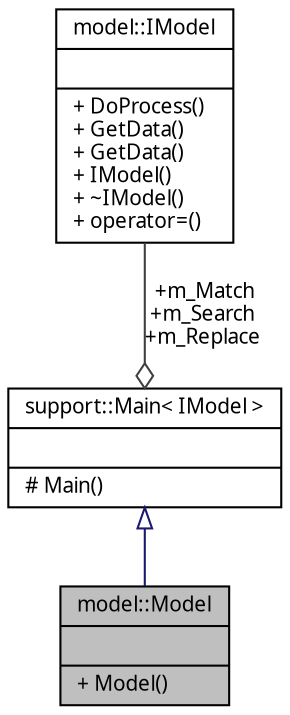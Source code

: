 digraph "model::Model"
{
 // INTERACTIVE_SVG=YES
  edge [fontname="Verdana",fontsize="10",labelfontname="Verdana",labelfontsize="10"];
  node [fontname="Verdana",fontsize="10",shape=record];
  Node1 [label="{model::Model\n||+ Model()\l}",height=0.2,width=0.4,color="black", fillcolor="grey75", style="filled", fontcolor="black"];
  Node2 -> Node1 [dir="back",color="midnightblue",fontsize="10",style="solid",arrowtail="onormal",fontname="Verdana"];
  Node2 [label="{support::Main\< IModel \>\n||# Main()\l}",height=0.2,width=0.4,color="black", fillcolor="white", style="filled",URL="$classsupport_1_1_main.html"];
  Node3 -> Node2 [color="grey25",fontsize="10",style="solid",label=" +m_Match\n+m_Search\n+m_Replace" ,arrowhead="odiamond",fontname="Verdana"];
  Node3 [label="{model::IModel\n||+ DoProcess()\l+ GetData()\l+ GetData()\l+ IModel()\l+ ~IModel()\l+ operator=()\l}",height=0.2,width=0.4,color="black", fillcolor="white", style="filled",URL="$classmodel_1_1_i_model.html",tooltip="Класс входит в Проект RegexTester   Интерфейс модели. "];
}
